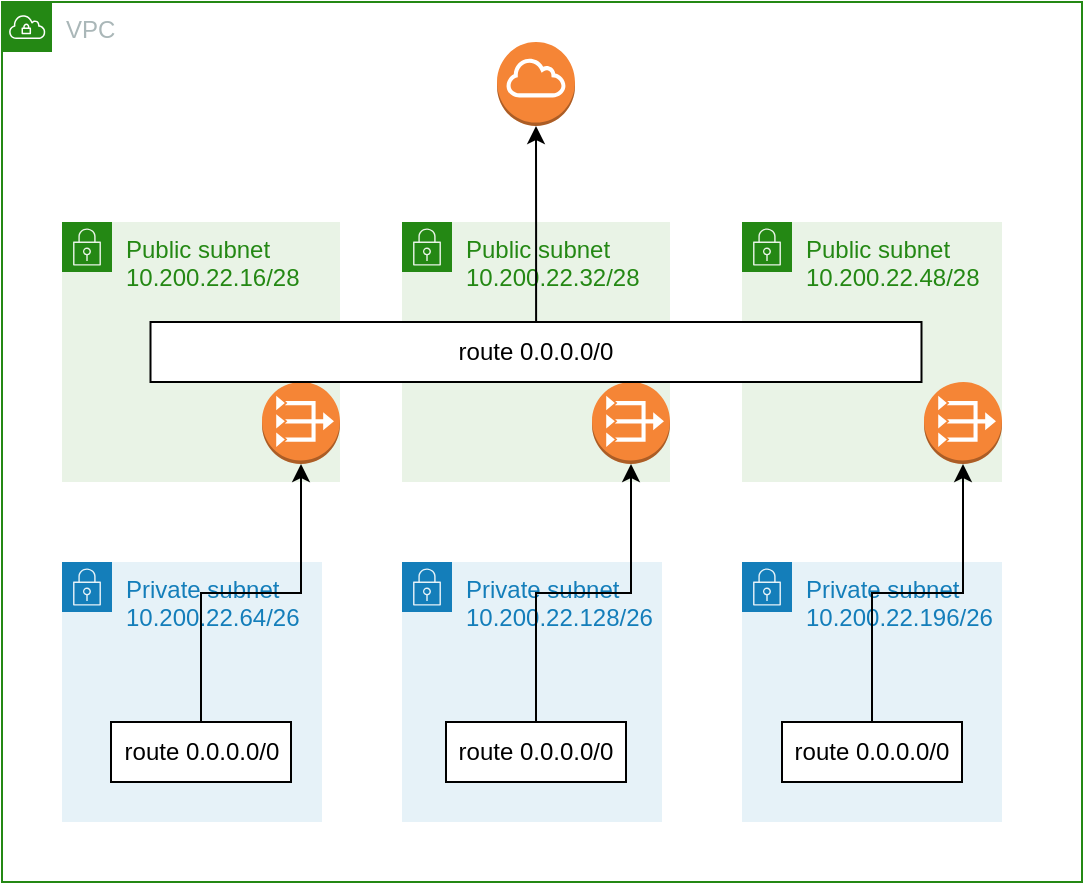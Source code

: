 <mxfile version="16.1.2" type="device"><diagram id="OnNjEcKBqoc4BTswQJ8E" name="Page-1"><mxGraphModel dx="928" dy="557" grid="1" gridSize="10" guides="1" tooltips="1" connect="1" arrows="1" fold="1" page="1" pageScale="1" pageWidth="850" pageHeight="1100" math="0" shadow="0"><root><mxCell id="0"/><mxCell id="1" parent="0"/><mxCell id="iAj9W2jtOTX-T_-L_nTz-22" value="VPC" style="points=[[0,0],[0.25,0],[0.5,0],[0.75,0],[1,0],[1,0.25],[1,0.5],[1,0.75],[1,1],[0.75,1],[0.5,1],[0.25,1],[0,1],[0,0.75],[0,0.5],[0,0.25]];outlineConnect=0;gradientColor=none;html=1;whiteSpace=wrap;fontSize=12;fontStyle=0;container=1;pointerEvents=0;collapsible=0;recursiveResize=0;shape=mxgraph.aws4.group;grIcon=mxgraph.aws4.group_vpc;strokeColor=#248814;fillColor=none;verticalAlign=top;align=left;spacingLeft=30;fontColor=#AAB7B8;dashed=0;" vertex="1" parent="1"><mxGeometry x="130" y="170" width="540" height="440" as="geometry"/></mxCell><mxCell id="iAj9W2jtOTX-T_-L_nTz-1" value="Private subnet&lt;br&gt;10.200.22.64/26" style="points=[[0,0],[0.25,0],[0.5,0],[0.75,0],[1,0],[1,0.25],[1,0.5],[1,0.75],[1,1],[0.75,1],[0.5,1],[0.25,1],[0,1],[0,0.75],[0,0.5],[0,0.25]];outlineConnect=0;gradientColor=none;html=1;whiteSpace=wrap;fontSize=12;fontStyle=0;container=1;pointerEvents=0;collapsible=0;recursiveResize=0;shape=mxgraph.aws4.group;grIcon=mxgraph.aws4.group_security_group;grStroke=0;strokeColor=#147EBA;fillColor=#E6F2F8;verticalAlign=top;align=left;spacingLeft=30;fontColor=#147EBA;dashed=0;" vertex="1" parent="1"><mxGeometry x="160" y="450" width="130" height="130" as="geometry"/></mxCell><mxCell id="iAj9W2jtOTX-T_-L_nTz-12" value="route 0.0.0.0/0" style="rounded=0;whiteSpace=wrap;html=1;" vertex="1" parent="iAj9W2jtOTX-T_-L_nTz-1"><mxGeometry x="24.5" y="80" width="90" height="30" as="geometry"/></mxCell><mxCell id="iAj9W2jtOTX-T_-L_nTz-2" value="Private subnet&lt;br&gt;10.200.22.128/26" style="points=[[0,0],[0.25,0],[0.5,0],[0.75,0],[1,0],[1,0.25],[1,0.5],[1,0.75],[1,1],[0.75,1],[0.5,1],[0.25,1],[0,1],[0,0.75],[0,0.5],[0,0.25]];outlineConnect=0;gradientColor=none;html=1;whiteSpace=wrap;fontSize=12;fontStyle=0;container=1;pointerEvents=0;collapsible=0;recursiveResize=0;shape=mxgraph.aws4.group;grIcon=mxgraph.aws4.group_security_group;grStroke=0;strokeColor=#147EBA;fillColor=#E6F2F8;verticalAlign=top;align=left;spacingLeft=30;fontColor=#147EBA;dashed=0;" vertex="1" parent="1"><mxGeometry x="330" y="450" width="130" height="130" as="geometry"/></mxCell><mxCell id="iAj9W2jtOTX-T_-L_nTz-15" value="route 0.0.0.0/0" style="rounded=0;whiteSpace=wrap;html=1;" vertex="1" parent="iAj9W2jtOTX-T_-L_nTz-2"><mxGeometry x="22" y="80" width="90" height="30" as="geometry"/></mxCell><mxCell id="iAj9W2jtOTX-T_-L_nTz-3" value="Private subnet&lt;br&gt;10.200.22.196/26" style="points=[[0,0],[0.25,0],[0.5,0],[0.75,0],[1,0],[1,0.25],[1,0.5],[1,0.75],[1,1],[0.75,1],[0.5,1],[0.25,1],[0,1],[0,0.75],[0,0.5],[0,0.25]];outlineConnect=0;gradientColor=none;html=1;whiteSpace=wrap;fontSize=12;fontStyle=0;container=1;pointerEvents=0;collapsible=0;recursiveResize=0;shape=mxgraph.aws4.group;grIcon=mxgraph.aws4.group_security_group;grStroke=0;strokeColor=#147EBA;fillColor=#E6F2F8;verticalAlign=top;align=left;spacingLeft=30;fontColor=#147EBA;dashed=0;" vertex="1" parent="1"><mxGeometry x="500" y="450" width="130" height="130" as="geometry"/></mxCell><mxCell id="iAj9W2jtOTX-T_-L_nTz-16" value="route 0.0.0.0/0" style="rounded=0;whiteSpace=wrap;html=1;" vertex="1" parent="iAj9W2jtOTX-T_-L_nTz-3"><mxGeometry x="20" y="80" width="90" height="30" as="geometry"/></mxCell><mxCell id="iAj9W2jtOTX-T_-L_nTz-4" value="Public subnet&lt;br&gt;10.200.22.16/28" style="points=[[0,0],[0.25,0],[0.5,0],[0.75,0],[1,0],[1,0.25],[1,0.5],[1,0.75],[1,1],[0.75,1],[0.5,1],[0.25,1],[0,1],[0,0.75],[0,0.5],[0,0.25]];outlineConnect=0;gradientColor=none;html=1;whiteSpace=wrap;fontSize=12;fontStyle=0;container=1;pointerEvents=0;collapsible=0;recursiveResize=0;shape=mxgraph.aws4.group;grIcon=mxgraph.aws4.group_security_group;grStroke=0;strokeColor=#248814;fillColor=#E9F3E6;verticalAlign=top;align=left;spacingLeft=30;fontColor=#248814;dashed=0;" vertex="1" parent="1"><mxGeometry x="160" y="280" width="139" height="130" as="geometry"/></mxCell><mxCell id="iAj9W2jtOTX-T_-L_nTz-7" value="" style="outlineConnect=0;dashed=0;verticalLabelPosition=bottom;verticalAlign=top;align=center;html=1;shape=mxgraph.aws3.vpc_nat_gateway;fillColor=#F58536;gradientColor=none;" vertex="1" parent="iAj9W2jtOTX-T_-L_nTz-4"><mxGeometry x="100" y="80" width="39" height="41" as="geometry"/></mxCell><mxCell id="iAj9W2jtOTX-T_-L_nTz-5" value="Public subnet&lt;br&gt;10.200.22.32/28" style="points=[[0,0],[0.25,0],[0.5,0],[0.75,0],[1,0],[1,0.25],[1,0.5],[1,0.75],[1,1],[0.75,1],[0.5,1],[0.25,1],[0,1],[0,0.75],[0,0.5],[0,0.25]];outlineConnect=0;gradientColor=none;html=1;whiteSpace=wrap;fontSize=12;fontStyle=0;container=1;pointerEvents=0;collapsible=0;recursiveResize=0;shape=mxgraph.aws4.group;grIcon=mxgraph.aws4.group_security_group;grStroke=0;strokeColor=#248814;fillColor=#E9F3E6;verticalAlign=top;align=left;spacingLeft=30;fontColor=#248814;dashed=0;" vertex="1" parent="1"><mxGeometry x="330" y="280" width="134" height="130" as="geometry"/></mxCell><mxCell id="iAj9W2jtOTX-T_-L_nTz-9" value="" style="outlineConnect=0;dashed=0;verticalLabelPosition=bottom;verticalAlign=top;align=center;html=1;shape=mxgraph.aws3.vpc_nat_gateway;fillColor=#F58536;gradientColor=none;" vertex="1" parent="iAj9W2jtOTX-T_-L_nTz-5"><mxGeometry x="95" y="80" width="39" height="41" as="geometry"/></mxCell><mxCell id="iAj9W2jtOTX-T_-L_nTz-6" value="Public subnet&lt;br&gt;10.200.22.48/28" style="points=[[0,0],[0.25,0],[0.5,0],[0.75,0],[1,0],[1,0.25],[1,0.5],[1,0.75],[1,1],[0.75,1],[0.5,1],[0.25,1],[0,1],[0,0.75],[0,0.5],[0,0.25]];outlineConnect=0;gradientColor=none;html=1;whiteSpace=wrap;fontSize=12;fontStyle=0;container=1;pointerEvents=0;collapsible=0;recursiveResize=0;shape=mxgraph.aws4.group;grIcon=mxgraph.aws4.group_security_group;grStroke=0;strokeColor=#248814;fillColor=#E9F3E6;verticalAlign=top;align=left;spacingLeft=30;fontColor=#248814;dashed=0;" vertex="1" parent="1"><mxGeometry x="500" y="280" width="130" height="130" as="geometry"/></mxCell><mxCell id="iAj9W2jtOTX-T_-L_nTz-8" value="" style="outlineConnect=0;dashed=0;verticalLabelPosition=bottom;verticalAlign=top;align=center;html=1;shape=mxgraph.aws3.vpc_nat_gateway;fillColor=#F58536;gradientColor=none;" vertex="1" parent="iAj9W2jtOTX-T_-L_nTz-6"><mxGeometry x="91" y="80" width="39" height="41" as="geometry"/></mxCell><mxCell id="iAj9W2jtOTX-T_-L_nTz-10" value="" style="outlineConnect=0;dashed=0;verticalLabelPosition=bottom;verticalAlign=top;align=center;html=1;shape=mxgraph.aws3.internet_gateway;fillColor=#F58536;gradientColor=none;" vertex="1" parent="1"><mxGeometry x="377.5" y="190" width="39" height="42" as="geometry"/></mxCell><mxCell id="iAj9W2jtOTX-T_-L_nTz-13" style="edgeStyle=orthogonalEdgeStyle;rounded=0;orthogonalLoop=1;jettySize=auto;html=1;" edge="1" parent="1" source="iAj9W2jtOTX-T_-L_nTz-12" target="iAj9W2jtOTX-T_-L_nTz-7"><mxGeometry relative="1" as="geometry"/></mxCell><mxCell id="iAj9W2jtOTX-T_-L_nTz-17" style="edgeStyle=orthogonalEdgeStyle;rounded=0;orthogonalLoop=1;jettySize=auto;html=1;entryX=0.5;entryY=1;entryDx=0;entryDy=0;entryPerimeter=0;" edge="1" parent="1" source="iAj9W2jtOTX-T_-L_nTz-15" target="iAj9W2jtOTX-T_-L_nTz-9"><mxGeometry relative="1" as="geometry"/></mxCell><mxCell id="iAj9W2jtOTX-T_-L_nTz-18" style="edgeStyle=orthogonalEdgeStyle;rounded=0;orthogonalLoop=1;jettySize=auto;html=1;" edge="1" parent="1" source="iAj9W2jtOTX-T_-L_nTz-16" target="iAj9W2jtOTX-T_-L_nTz-8"><mxGeometry relative="1" as="geometry"/></mxCell><mxCell id="iAj9W2jtOTX-T_-L_nTz-20" style="edgeStyle=orthogonalEdgeStyle;rounded=0;orthogonalLoop=1;jettySize=auto;html=1;" edge="1" parent="1" source="iAj9W2jtOTX-T_-L_nTz-19" target="iAj9W2jtOTX-T_-L_nTz-10"><mxGeometry relative="1" as="geometry"><mxPoint x="397" y="240" as="targetPoint"/></mxGeometry></mxCell><mxCell id="iAj9W2jtOTX-T_-L_nTz-19" value="route 0.0.0.0/0" style="rounded=0;whiteSpace=wrap;html=1;" vertex="1" parent="1"><mxGeometry x="204.25" y="330" width="385.5" height="30" as="geometry"/></mxCell></root></mxGraphModel></diagram></mxfile>